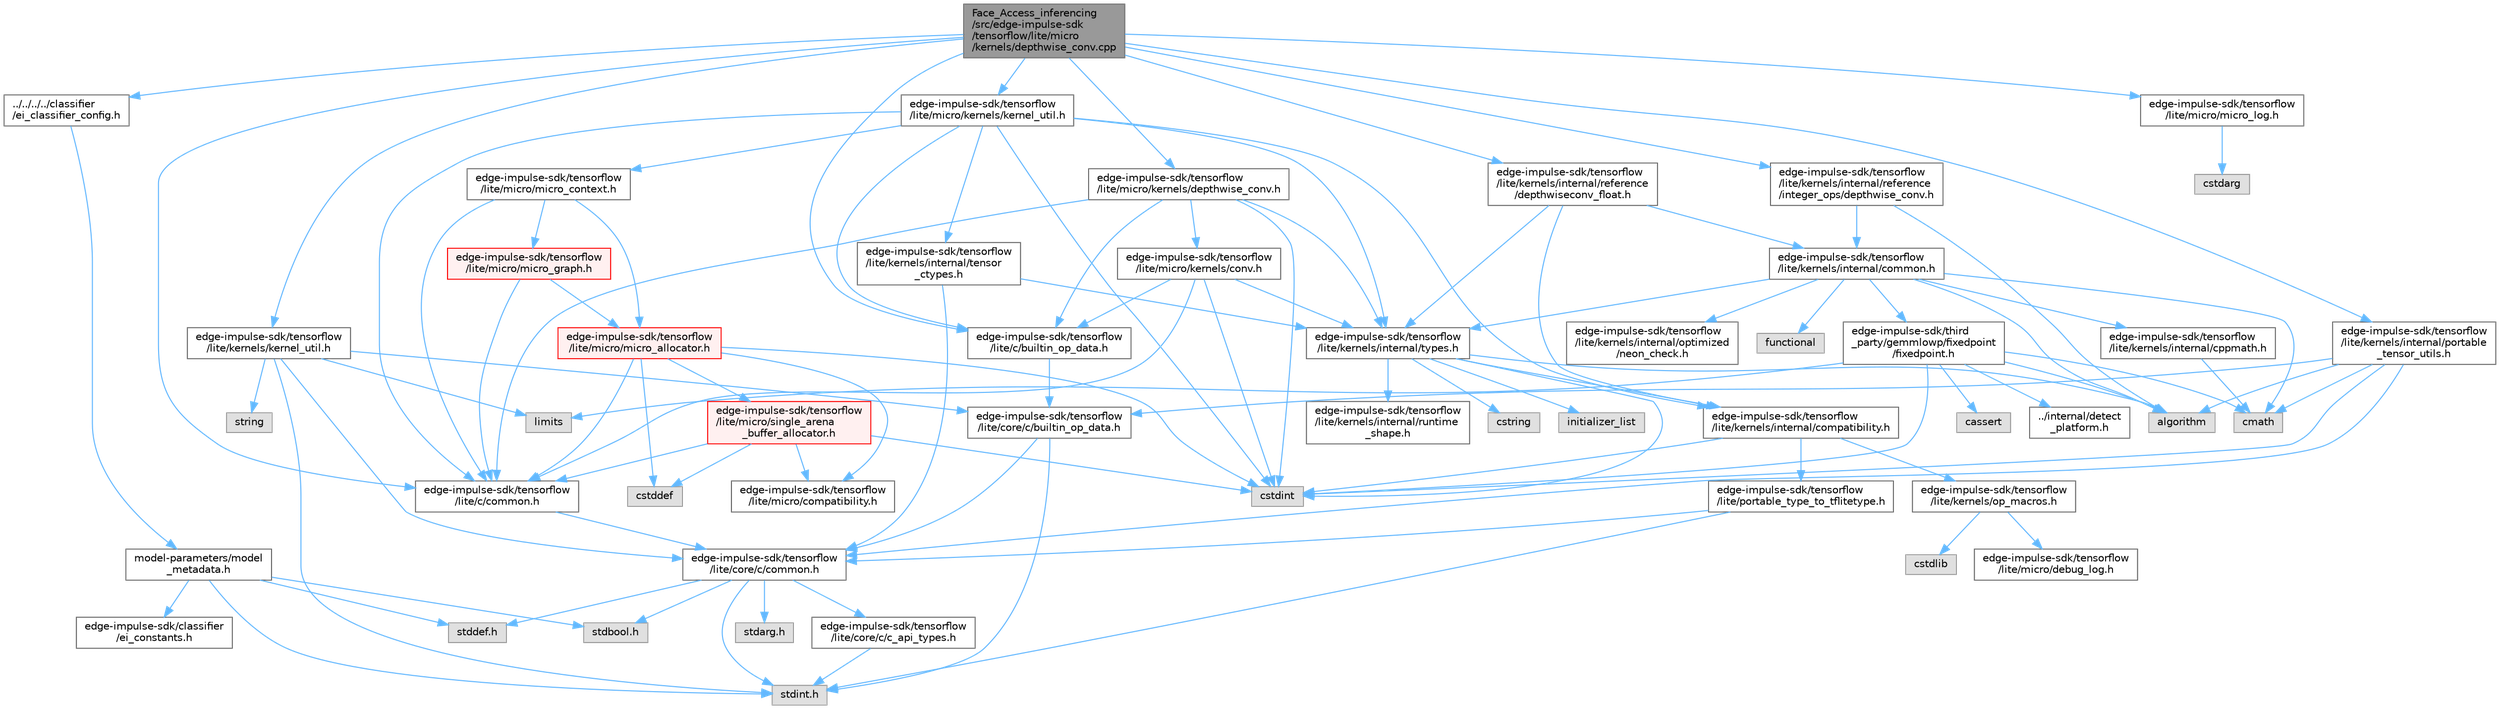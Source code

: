digraph "Face_Access_inferencing/src/edge-impulse-sdk/tensorflow/lite/micro/kernels/depthwise_conv.cpp"
{
 // LATEX_PDF_SIZE
  bgcolor="transparent";
  edge [fontname=Helvetica,fontsize=10,labelfontname=Helvetica,labelfontsize=10];
  node [fontname=Helvetica,fontsize=10,shape=box,height=0.2,width=0.4];
  Node1 [id="Node000001",label="Face_Access_inferencing\l/src/edge-impulse-sdk\l/tensorflow/lite/micro\l/kernels/depthwise_conv.cpp",height=0.2,width=0.4,color="gray40", fillcolor="grey60", style="filled", fontcolor="black",tooltip=" "];
  Node1 -> Node2 [id="edge101_Node000001_Node000002",color="steelblue1",style="solid",tooltip=" "];
  Node2 [id="Node000002",label="../../../../classifier\l/ei_classifier_config.h",height=0.2,width=0.4,color="grey40", fillcolor="white", style="filled",URL="$ei__classifier__config_8h.html",tooltip=" "];
  Node2 -> Node3 [id="edge102_Node000002_Node000003",color="steelblue1",style="solid",tooltip=" "];
  Node3 [id="Node000003",label="model-parameters/model\l_metadata.h",height=0.2,width=0.4,color="grey40", fillcolor="white", style="filled",URL="$model__metadata_8h.html",tooltip=" "];
  Node3 -> Node4 [id="edge103_Node000003_Node000004",color="steelblue1",style="solid",tooltip=" "];
  Node4 [id="Node000004",label="stdint.h",height=0.2,width=0.4,color="grey60", fillcolor="#E0E0E0", style="filled",tooltip=" "];
  Node3 -> Node5 [id="edge104_Node000003_Node000005",color="steelblue1",style="solid",tooltip=" "];
  Node5 [id="Node000005",label="stdbool.h",height=0.2,width=0.4,color="grey60", fillcolor="#E0E0E0", style="filled",tooltip=" "];
  Node3 -> Node6 [id="edge105_Node000003_Node000006",color="steelblue1",style="solid",tooltip=" "];
  Node6 [id="Node000006",label="stddef.h",height=0.2,width=0.4,color="grey60", fillcolor="#E0E0E0", style="filled",tooltip=" "];
  Node3 -> Node7 [id="edge106_Node000003_Node000007",color="steelblue1",style="solid",tooltip=" "];
  Node7 [id="Node000007",label="edge-impulse-sdk/classifier\l/ei_constants.h",height=0.2,width=0.4,color="grey40", fillcolor="white", style="filled",URL="$ei__constants_8h.html",tooltip=" "];
  Node1 -> Node8 [id="edge107_Node000001_Node000008",color="steelblue1",style="solid",tooltip=" "];
  Node8 [id="Node000008",label="edge-impulse-sdk/tensorflow\l/lite/micro/kernels/depthwise_conv.h",height=0.2,width=0.4,color="grey40", fillcolor="white", style="filled",URL="$_face___access__inferencing_2src_2edge-impulse-sdk_2tensorflow_2lite_2micro_2kernels_2depthwise__conv_8h.html",tooltip=" "];
  Node8 -> Node9 [id="edge108_Node000008_Node000009",color="steelblue1",style="solid",tooltip=" "];
  Node9 [id="Node000009",label="cstdint",height=0.2,width=0.4,color="grey60", fillcolor="#E0E0E0", style="filled",tooltip=" "];
  Node8 -> Node10 [id="edge109_Node000008_Node000010",color="steelblue1",style="solid",tooltip=" "];
  Node10 [id="Node000010",label="edge-impulse-sdk/tensorflow\l/lite/c/builtin_op_data.h",height=0.2,width=0.4,color="grey40", fillcolor="white", style="filled",URL="$_face___access__inferencing_2src_2edge-impulse-sdk_2tensorflow_2lite_2c_2builtin__op__data_8h.html",tooltip=" "];
  Node10 -> Node11 [id="edge110_Node000010_Node000011",color="steelblue1",style="solid",tooltip=" "];
  Node11 [id="Node000011",label="edge-impulse-sdk/tensorflow\l/lite/core/c/builtin_op_data.h",height=0.2,width=0.4,color="grey40", fillcolor="white", style="filled",URL="$_face___access__inferencing_2src_2edge-impulse-sdk_2tensorflow_2lite_2core_2c_2builtin__op__data_8h.html",tooltip=" "];
  Node11 -> Node4 [id="edge111_Node000011_Node000004",color="steelblue1",style="solid",tooltip=" "];
  Node11 -> Node12 [id="edge112_Node000011_Node000012",color="steelblue1",style="solid",tooltip=" "];
  Node12 [id="Node000012",label="edge-impulse-sdk/tensorflow\l/lite/core/c/common.h",height=0.2,width=0.4,color="grey40", fillcolor="white", style="filled",URL="$_face___access__inferencing_2src_2edge-impulse-sdk_2tensorflow_2lite_2core_2c_2common_8h.html",tooltip=" "];
  Node12 -> Node13 [id="edge113_Node000012_Node000013",color="steelblue1",style="solid",tooltip=" "];
  Node13 [id="Node000013",label="stdarg.h",height=0.2,width=0.4,color="grey60", fillcolor="#E0E0E0", style="filled",tooltip=" "];
  Node12 -> Node5 [id="edge114_Node000012_Node000005",color="steelblue1",style="solid",tooltip=" "];
  Node12 -> Node6 [id="edge115_Node000012_Node000006",color="steelblue1",style="solid",tooltip=" "];
  Node12 -> Node4 [id="edge116_Node000012_Node000004",color="steelblue1",style="solid",tooltip=" "];
  Node12 -> Node14 [id="edge117_Node000012_Node000014",color="steelblue1",style="solid",tooltip=" "];
  Node14 [id="Node000014",label="edge-impulse-sdk/tensorflow\l/lite/core/c/c_api_types.h",height=0.2,width=0.4,color="grey40", fillcolor="white", style="filled",URL="$_face___access__inferencing_2src_2edge-impulse-sdk_2tensorflow_2lite_2core_2c_2c__api__types_8h.html",tooltip=" "];
  Node14 -> Node4 [id="edge118_Node000014_Node000004",color="steelblue1",style="solid",tooltip=" "];
  Node8 -> Node15 [id="edge119_Node000008_Node000015",color="steelblue1",style="solid",tooltip=" "];
  Node15 [id="Node000015",label="edge-impulse-sdk/tensorflow\l/lite/c/common.h",height=0.2,width=0.4,color="grey40", fillcolor="white", style="filled",URL="$_face___access__inferencing_2src_2edge-impulse-sdk_2tensorflow_2lite_2c_2common_8h.html",tooltip=" "];
  Node15 -> Node12 [id="edge120_Node000015_Node000012",color="steelblue1",style="solid",tooltip=" "];
  Node8 -> Node16 [id="edge121_Node000008_Node000016",color="steelblue1",style="solid",tooltip=" "];
  Node16 [id="Node000016",label="edge-impulse-sdk/tensorflow\l/lite/kernels/internal/types.h",height=0.2,width=0.4,color="grey40", fillcolor="white", style="filled",URL="$_face___access__inferencing_2src_2edge-impulse-sdk_2tensorflow_2lite_2kernels_2internal_2types_8h.html",tooltip=" "];
  Node16 -> Node17 [id="edge122_Node000016_Node000017",color="steelblue1",style="solid",tooltip=" "];
  Node17 [id="Node000017",label="algorithm",height=0.2,width=0.4,color="grey60", fillcolor="#E0E0E0", style="filled",tooltip=" "];
  Node16 -> Node9 [id="edge123_Node000016_Node000009",color="steelblue1",style="solid",tooltip=" "];
  Node16 -> Node18 [id="edge124_Node000016_Node000018",color="steelblue1",style="solid",tooltip=" "];
  Node18 [id="Node000018",label="cstring",height=0.2,width=0.4,color="grey60", fillcolor="#E0E0E0", style="filled",tooltip=" "];
  Node16 -> Node19 [id="edge125_Node000016_Node000019",color="steelblue1",style="solid",tooltip=" "];
  Node19 [id="Node000019",label="initializer_list",height=0.2,width=0.4,color="grey60", fillcolor="#E0E0E0", style="filled",tooltip=" "];
  Node16 -> Node20 [id="edge126_Node000016_Node000020",color="steelblue1",style="solid",tooltip=" "];
  Node20 [id="Node000020",label="edge-impulse-sdk/tensorflow\l/lite/kernels/internal/compatibility.h",height=0.2,width=0.4,color="grey40", fillcolor="white", style="filled",URL="$_face___access__inferencing_2src_2edge-impulse-sdk_2tensorflow_2lite_2kernels_2internal_2compatibility_8h.html",tooltip=" "];
  Node20 -> Node9 [id="edge127_Node000020_Node000009",color="steelblue1",style="solid",tooltip=" "];
  Node20 -> Node21 [id="edge128_Node000020_Node000021",color="steelblue1",style="solid",tooltip=" "];
  Node21 [id="Node000021",label="edge-impulse-sdk/tensorflow\l/lite/portable_type_to_tflitetype.h",height=0.2,width=0.4,color="grey40", fillcolor="white", style="filled",URL="$_face___access__inferencing_2src_2edge-impulse-sdk_2tensorflow_2lite_2portable__type__to__tflitetype_8h.html",tooltip=" "];
  Node21 -> Node4 [id="edge129_Node000021_Node000004",color="steelblue1",style="solid",tooltip=" "];
  Node21 -> Node12 [id="edge130_Node000021_Node000012",color="steelblue1",style="solid",tooltip=" "];
  Node20 -> Node22 [id="edge131_Node000020_Node000022",color="steelblue1",style="solid",tooltip=" "];
  Node22 [id="Node000022",label="edge-impulse-sdk/tensorflow\l/lite/kernels/op_macros.h",height=0.2,width=0.4,color="grey40", fillcolor="white", style="filled",URL="$_face___access__inferencing_2src_2edge-impulse-sdk_2tensorflow_2lite_2kernels_2op__macros_8h.html",tooltip=" "];
  Node22 -> Node23 [id="edge132_Node000022_Node000023",color="steelblue1",style="solid",tooltip=" "];
  Node23 [id="Node000023",label="edge-impulse-sdk/tensorflow\l/lite/micro/debug_log.h",height=0.2,width=0.4,color="grey40", fillcolor="white", style="filled",URL="$_face___access__inferencing_2src_2edge-impulse-sdk_2tensorflow_2lite_2micro_2debug__log_8h.html",tooltip=" "];
  Node22 -> Node24 [id="edge133_Node000022_Node000024",color="steelblue1",style="solid",tooltip=" "];
  Node24 [id="Node000024",label="cstdlib",height=0.2,width=0.4,color="grey60", fillcolor="#E0E0E0", style="filled",tooltip=" "];
  Node16 -> Node25 [id="edge134_Node000016_Node000025",color="steelblue1",style="solid",tooltip=" "];
  Node25 [id="Node000025",label="edge-impulse-sdk/tensorflow\l/lite/kernels/internal/runtime\l_shape.h",height=0.2,width=0.4,color="grey40", fillcolor="white", style="filled",URL="$_face___access__inferencing_2src_2edge-impulse-sdk_2tensorflow_2lite_2kernels_2internal_2runtime__shape_8h.html",tooltip=" "];
  Node8 -> Node26 [id="edge135_Node000008_Node000026",color="steelblue1",style="solid",tooltip=" "];
  Node26 [id="Node000026",label="edge-impulse-sdk/tensorflow\l/lite/micro/kernels/conv.h",height=0.2,width=0.4,color="grey40", fillcolor="white", style="filled",URL="$_face___access__inferencing_2src_2edge-impulse-sdk_2tensorflow_2lite_2micro_2kernels_2conv_8h.html",tooltip=" "];
  Node26 -> Node9 [id="edge136_Node000026_Node000009",color="steelblue1",style="solid",tooltip=" "];
  Node26 -> Node10 [id="edge137_Node000026_Node000010",color="steelblue1",style="solid",tooltip=" "];
  Node26 -> Node15 [id="edge138_Node000026_Node000015",color="steelblue1",style="solid",tooltip=" "];
  Node26 -> Node16 [id="edge139_Node000026_Node000016",color="steelblue1",style="solid",tooltip=" "];
  Node1 -> Node10 [id="edge140_Node000001_Node000010",color="steelblue1",style="solid",tooltip=" "];
  Node1 -> Node15 [id="edge141_Node000001_Node000015",color="steelblue1",style="solid",tooltip=" "];
  Node1 -> Node27 [id="edge142_Node000001_Node000027",color="steelblue1",style="solid",tooltip=" "];
  Node27 [id="Node000027",label="edge-impulse-sdk/tensorflow\l/lite/kernels/internal/portable\l_tensor_utils.h",height=0.2,width=0.4,color="grey40", fillcolor="white", style="filled",URL="$_face___access__inferencing_2src_2edge-impulse-sdk_2tensorflow_2lite_2kernels_2internal_2portable__tensor__utils_8h.html",tooltip=" "];
  Node27 -> Node17 [id="edge143_Node000027_Node000017",color="steelblue1",style="solid",tooltip=" "];
  Node27 -> Node28 [id="edge144_Node000027_Node000028",color="steelblue1",style="solid",tooltip=" "];
  Node28 [id="Node000028",label="cmath",height=0.2,width=0.4,color="grey60", fillcolor="#E0E0E0", style="filled",tooltip=" "];
  Node27 -> Node9 [id="edge145_Node000027_Node000009",color="steelblue1",style="solid",tooltip=" "];
  Node27 -> Node11 [id="edge146_Node000027_Node000011",color="steelblue1",style="solid",tooltip=" "];
  Node27 -> Node12 [id="edge147_Node000027_Node000012",color="steelblue1",style="solid",tooltip=" "];
  Node1 -> Node29 [id="edge148_Node000001_Node000029",color="steelblue1",style="solid",tooltip=" "];
  Node29 [id="Node000029",label="edge-impulse-sdk/tensorflow\l/lite/kernels/internal/reference\l/depthwiseconv_float.h",height=0.2,width=0.4,color="grey40", fillcolor="white", style="filled",URL="$_face___access__inferencing_2src_2edge-impulse-sdk_2tensorflow_2lite_2kernels_2internal_2reference_2depthwiseconv__float_8h.html",tooltip=" "];
  Node29 -> Node30 [id="edge149_Node000029_Node000030",color="steelblue1",style="solid",tooltip=" "];
  Node30 [id="Node000030",label="edge-impulse-sdk/tensorflow\l/lite/kernels/internal/common.h",height=0.2,width=0.4,color="grey40", fillcolor="white", style="filled",URL="$_face___access__inferencing_2src_2edge-impulse-sdk_2tensorflow_2lite_2kernels_2internal_2common_8h.html",tooltip=" "];
  Node30 -> Node17 [id="edge150_Node000030_Node000017",color="steelblue1",style="solid",tooltip=" "];
  Node30 -> Node28 [id="edge151_Node000030_Node000028",color="steelblue1",style="solid",tooltip=" "];
  Node30 -> Node31 [id="edge152_Node000030_Node000031",color="steelblue1",style="solid",tooltip=" "];
  Node31 [id="Node000031",label="functional",height=0.2,width=0.4,color="grey60", fillcolor="#E0E0E0", style="filled",tooltip=" "];
  Node30 -> Node32 [id="edge153_Node000030_Node000032",color="steelblue1",style="solid",tooltip=" "];
  Node32 [id="Node000032",label="edge-impulse-sdk/third\l_party/gemmlowp/fixedpoint\l/fixedpoint.h",height=0.2,width=0.4,color="grey40", fillcolor="white", style="filled",URL="$_face___access__inferencing_2src_2edge-impulse-sdk_2third__party_2gemmlowp_2fixedpoint_2fixedpoint_8h.html",tooltip=" "];
  Node32 -> Node17 [id="edge154_Node000032_Node000017",color="steelblue1",style="solid",tooltip=" "];
  Node32 -> Node33 [id="edge155_Node000032_Node000033",color="steelblue1",style="solid",tooltip=" "];
  Node33 [id="Node000033",label="cassert",height=0.2,width=0.4,color="grey60", fillcolor="#E0E0E0", style="filled",tooltip=" "];
  Node32 -> Node28 [id="edge156_Node000032_Node000028",color="steelblue1",style="solid",tooltip=" "];
  Node32 -> Node9 [id="edge157_Node000032_Node000009",color="steelblue1",style="solid",tooltip=" "];
  Node32 -> Node34 [id="edge158_Node000032_Node000034",color="steelblue1",style="solid",tooltip=" "];
  Node34 [id="Node000034",label="limits",height=0.2,width=0.4,color="grey60", fillcolor="#E0E0E0", style="filled",tooltip=" "];
  Node32 -> Node35 [id="edge159_Node000032_Node000035",color="steelblue1",style="solid",tooltip=" "];
  Node35 [id="Node000035",label="../internal/detect\l_platform.h",height=0.2,width=0.4,color="grey40", fillcolor="white", style="filled",URL="$_face___access__inferencing_2src_2edge-impulse-sdk_2third__party_2gemmlowp_2internal_2detect__platform_8h.html",tooltip=" "];
  Node30 -> Node36 [id="edge160_Node000030_Node000036",color="steelblue1",style="solid",tooltip=" "];
  Node36 [id="Node000036",label="edge-impulse-sdk/tensorflow\l/lite/kernels/internal/cppmath.h",height=0.2,width=0.4,color="grey40", fillcolor="white", style="filled",URL="$_face___access__inferencing_2src_2edge-impulse-sdk_2tensorflow_2lite_2kernels_2internal_2cppmath_8h.html",tooltip=" "];
  Node36 -> Node28 [id="edge161_Node000036_Node000028",color="steelblue1",style="solid",tooltip=" "];
  Node30 -> Node37 [id="edge162_Node000030_Node000037",color="steelblue1",style="solid",tooltip=" "];
  Node37 [id="Node000037",label="edge-impulse-sdk/tensorflow\l/lite/kernels/internal/optimized\l/neon_check.h",height=0.2,width=0.4,color="grey40", fillcolor="white", style="filled",URL="$_face___access__inferencing_2src_2edge-impulse-sdk_2tensorflow_2lite_2kernels_2internal_2optimized_2neon__check_8h.html",tooltip=" "];
  Node30 -> Node16 [id="edge163_Node000030_Node000016",color="steelblue1",style="solid",tooltip=" "];
  Node29 -> Node20 [id="edge164_Node000029_Node000020",color="steelblue1",style="solid",tooltip=" "];
  Node29 -> Node16 [id="edge165_Node000029_Node000016",color="steelblue1",style="solid",tooltip=" "];
  Node1 -> Node38 [id="edge166_Node000001_Node000038",color="steelblue1",style="solid",tooltip=" "];
  Node38 [id="Node000038",label="edge-impulse-sdk/tensorflow\l/lite/kernels/internal/reference\l/integer_ops/depthwise_conv.h",height=0.2,width=0.4,color="grey40", fillcolor="white", style="filled",URL="$_face___access__inferencing_2src_2edge-impulse-sdk_2tensorflow_2lite_2kernels_2internal_2referenac5613aa32a034b3a10b8e6ef74ace81.html",tooltip=" "];
  Node38 -> Node17 [id="edge167_Node000038_Node000017",color="steelblue1",style="solid",tooltip=" "];
  Node38 -> Node30 [id="edge168_Node000038_Node000030",color="steelblue1",style="solid",tooltip=" "];
  Node1 -> Node39 [id="edge169_Node000001_Node000039",color="steelblue1",style="solid",tooltip=" "];
  Node39 [id="Node000039",label="edge-impulse-sdk/tensorflow\l/lite/kernels/kernel_util.h",height=0.2,width=0.4,color="grey40", fillcolor="white", style="filled",URL="$_face___access__inferencing_2src_2edge-impulse-sdk_2tensorflow_2lite_2kernels_2kernel__util_8h.html",tooltip=" "];
  Node39 -> Node4 [id="edge170_Node000039_Node000004",color="steelblue1",style="solid",tooltip=" "];
  Node39 -> Node34 [id="edge171_Node000039_Node000034",color="steelblue1",style="solid",tooltip=" "];
  Node39 -> Node40 [id="edge172_Node000039_Node000040",color="steelblue1",style="solid",tooltip=" "];
  Node40 [id="Node000040",label="string",height=0.2,width=0.4,color="grey60", fillcolor="#E0E0E0", style="filled",tooltip=" "];
  Node39 -> Node11 [id="edge173_Node000039_Node000011",color="steelblue1",style="solid",tooltip=" "];
  Node39 -> Node12 [id="edge174_Node000039_Node000012",color="steelblue1",style="solid",tooltip=" "];
  Node1 -> Node41 [id="edge175_Node000001_Node000041",color="steelblue1",style="solid",tooltip=" "];
  Node41 [id="Node000041",label="edge-impulse-sdk/tensorflow\l/lite/micro/kernels/kernel_util.h",height=0.2,width=0.4,color="grey40", fillcolor="white", style="filled",URL="$_face___access__inferencing_2src_2edge-impulse-sdk_2tensorflow_2lite_2micro_2kernels_2kernel__util_8h.html",tooltip=" "];
  Node41 -> Node9 [id="edge176_Node000041_Node000009",color="steelblue1",style="solid",tooltip=" "];
  Node41 -> Node10 [id="edge177_Node000041_Node000010",color="steelblue1",style="solid",tooltip=" "];
  Node41 -> Node15 [id="edge178_Node000041_Node000015",color="steelblue1",style="solid",tooltip=" "];
  Node41 -> Node20 [id="edge179_Node000041_Node000020",color="steelblue1",style="solid",tooltip=" "];
  Node41 -> Node42 [id="edge180_Node000041_Node000042",color="steelblue1",style="solid",tooltip=" "];
  Node42 [id="Node000042",label="edge-impulse-sdk/tensorflow\l/lite/kernels/internal/tensor\l_ctypes.h",height=0.2,width=0.4,color="grey40", fillcolor="white", style="filled",URL="$_face___access__inferencing_2src_2edge-impulse-sdk_2tensorflow_2lite_2kernels_2internal_2tensor__ctypes_8h.html",tooltip=" "];
  Node42 -> Node12 [id="edge181_Node000042_Node000012",color="steelblue1",style="solid",tooltip=" "];
  Node42 -> Node16 [id="edge182_Node000042_Node000016",color="steelblue1",style="solid",tooltip=" "];
  Node41 -> Node16 [id="edge183_Node000041_Node000016",color="steelblue1",style="solid",tooltip=" "];
  Node41 -> Node43 [id="edge184_Node000041_Node000043",color="steelblue1",style="solid",tooltip=" "];
  Node43 [id="Node000043",label="edge-impulse-sdk/tensorflow\l/lite/micro/micro_context.h",height=0.2,width=0.4,color="grey40", fillcolor="white", style="filled",URL="$_face___access__inferencing_2src_2edge-impulse-sdk_2tensorflow_2lite_2micro_2micro__context_8h.html",tooltip=" "];
  Node43 -> Node15 [id="edge185_Node000043_Node000015",color="steelblue1",style="solid",tooltip=" "];
  Node43 -> Node44 [id="edge186_Node000043_Node000044",color="steelblue1",style="solid",tooltip=" "];
  Node44 [id="Node000044",label="edge-impulse-sdk/tensorflow\l/lite/micro/micro_allocator.h",height=0.2,width=0.4,color="red", fillcolor="#FFF0F0", style="filled",URL="$_face___access__inferencing_2src_2edge-impulse-sdk_2tensorflow_2lite_2micro_2micro__allocator_8h.html",tooltip=" "];
  Node44 -> Node45 [id="edge187_Node000044_Node000045",color="steelblue1",style="solid",tooltip=" "];
  Node45 [id="Node000045",label="cstddef",height=0.2,width=0.4,color="grey60", fillcolor="#E0E0E0", style="filled",tooltip=" "];
  Node44 -> Node9 [id="edge188_Node000044_Node000009",color="steelblue1",style="solid",tooltip=" "];
  Node44 -> Node15 [id="edge189_Node000044_Node000015",color="steelblue1",style="solid",tooltip=" "];
  Node44 -> Node46 [id="edge190_Node000044_Node000046",color="steelblue1",style="solid",tooltip=" "];
  Node46 [id="Node000046",label="edge-impulse-sdk/tensorflow\l/lite/micro/single_arena\l_buffer_allocator.h",height=0.2,width=0.4,color="red", fillcolor="#FFF0F0", style="filled",URL="$_face___access__inferencing_2src_2edge-impulse-sdk_2tensorflow_2lite_2micro_2single__arena__buffer__allocator_8h.html",tooltip=" "];
  Node46 -> Node45 [id="edge191_Node000046_Node000045",color="steelblue1",style="solid",tooltip=" "];
  Node46 -> Node9 [id="edge192_Node000046_Node000009",color="steelblue1",style="solid",tooltip=" "];
  Node46 -> Node15 [id="edge193_Node000046_Node000015",color="steelblue1",style="solid",tooltip=" "];
  Node46 -> Node49 [id="edge194_Node000046_Node000049",color="steelblue1",style="solid",tooltip=" "];
  Node49 [id="Node000049",label="edge-impulse-sdk/tensorflow\l/lite/micro/compatibility.h",height=0.2,width=0.4,color="grey40", fillcolor="white", style="filled",URL="$_face___access__inferencing_2src_2edge-impulse-sdk_2tensorflow_2lite_2micro_2compatibility_8h.html",tooltip=" "];
  Node44 -> Node49 [id="edge195_Node000044_Node000049",color="steelblue1",style="solid",tooltip=" "];
  Node43 -> Node88 [id="edge196_Node000043_Node000088",color="steelblue1",style="solid",tooltip=" "];
  Node88 [id="Node000088",label="edge-impulse-sdk/tensorflow\l/lite/micro/micro_graph.h",height=0.2,width=0.4,color="red", fillcolor="#FFF0F0", style="filled",URL="$_face___access__inferencing_2src_2edge-impulse-sdk_2tensorflow_2lite_2micro_2micro__graph_8h.html",tooltip=" "];
  Node88 -> Node15 [id="edge197_Node000088_Node000015",color="steelblue1",style="solid",tooltip=" "];
  Node88 -> Node44 [id="edge198_Node000088_Node000044",color="steelblue1",style="solid",tooltip=" "];
  Node1 -> Node90 [id="edge199_Node000001_Node000090",color="steelblue1",style="solid",tooltip=" "];
  Node90 [id="Node000090",label="edge-impulse-sdk/tensorflow\l/lite/micro/micro_log.h",height=0.2,width=0.4,color="grey40", fillcolor="white", style="filled",URL="$_face___access__inferencing_2src_2edge-impulse-sdk_2tensorflow_2lite_2micro_2micro__log_8h.html",tooltip=" "];
  Node90 -> Node87 [id="edge200_Node000090_Node000087",color="steelblue1",style="solid",tooltip=" "];
  Node87 [id="Node000087",label="cstdarg",height=0.2,width=0.4,color="grey60", fillcolor="#E0E0E0", style="filled",tooltip=" "];
}
